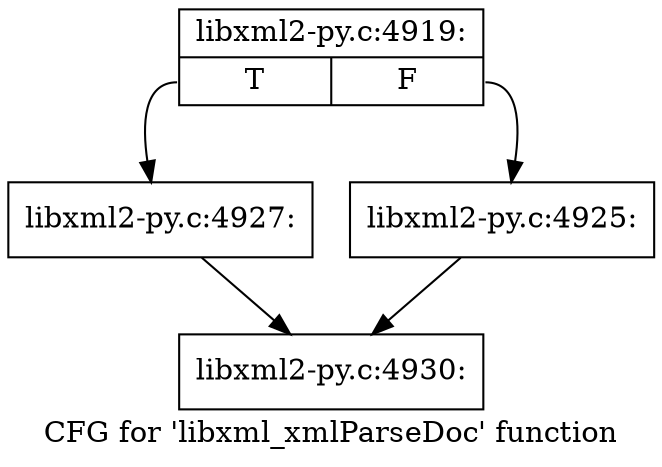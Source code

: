 digraph "CFG for 'libxml_xmlParseDoc' function" {
	label="CFG for 'libxml_xmlParseDoc' function";

	Node0x40a4ff0 [shape=record,label="{libxml2-py.c:4919:|{<s0>T|<s1>F}}"];
	Node0x40a4ff0:s0 -> Node0x40a6a00;
	Node0x40a4ff0:s1 -> Node0x40a69b0;
	Node0x40a69b0 [shape=record,label="{libxml2-py.c:4925:}"];
	Node0x40a69b0 -> Node0x40a4f70;
	Node0x40a6a00 [shape=record,label="{libxml2-py.c:4927:}"];
	Node0x40a6a00 -> Node0x40a4f70;
	Node0x40a4f70 [shape=record,label="{libxml2-py.c:4930:}"];
}
